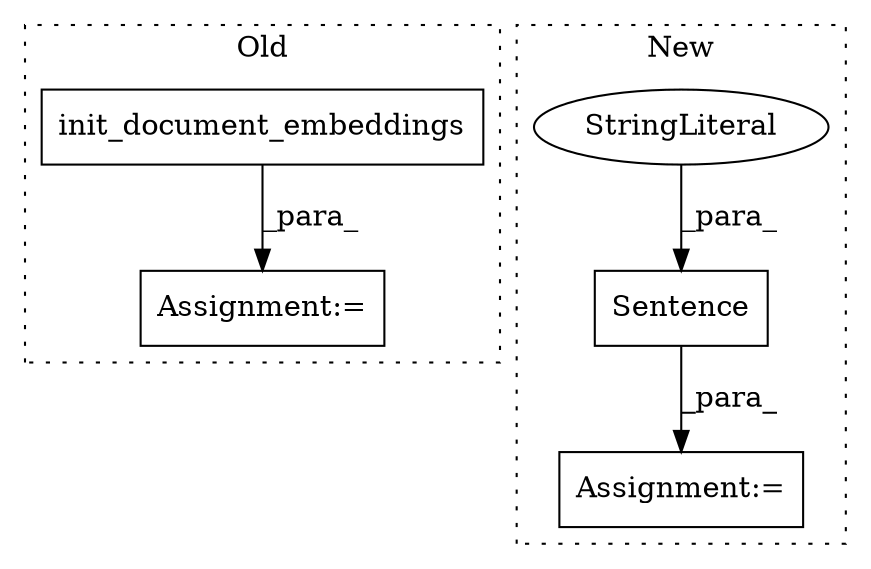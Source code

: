 digraph G {
subgraph cluster0 {
1 [label="init_document_embeddings" a="32" s="2350" l="26" shape="box"];
3 [label="Assignment:=" a="7" s="2348" l="2" shape="box"];
label = "Old";
style="dotted";
}
subgraph cluster1 {
2 [label="Sentence" a="32" s="2334,2392" l="9,1" shape="box"];
4 [label="StringLiteral" a="45" s="2343" l="49" shape="ellipse"];
5 [label="Assignment:=" a="7" s="2333" l="1" shape="box"];
label = "New";
style="dotted";
}
1 -> 3 [label="_para_"];
2 -> 5 [label="_para_"];
4 -> 2 [label="_para_"];
}